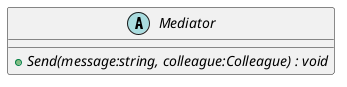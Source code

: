 @startuml
abstract class Mediator {
    + {abstract} Send(message:string, colleague:Colleague) : void
}
@enduml
